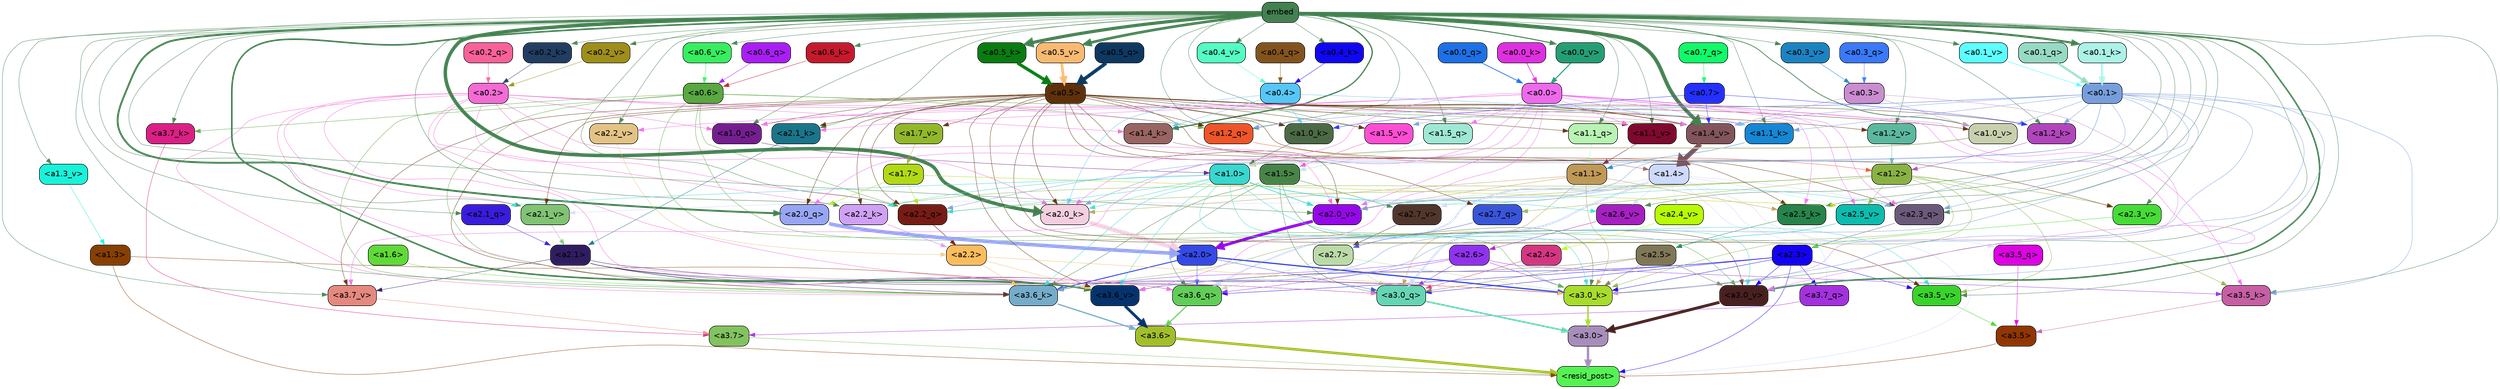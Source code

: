 strict digraph "" {
	graph [bgcolor=transparent,
		layout=dot,
		overlap=false,
		splines=true
	];
	"<a3.7>"	[color=black,
		fillcolor="#82c25f",
		fontname=Helvetica,
		shape=box,
		style="filled, rounded"];
	"<resid_post>"	[color=black,
		fillcolor="#55f254",
		fontname=Helvetica,
		shape=box,
		style="filled, rounded"];
	"<a3.7>" -> "<resid_post>"	[color="#82c25f",
		penwidth=0.6239100098609924];
	"<a3.6>"	[color=black,
		fillcolor="#a2be2a",
		fontname=Helvetica,
		shape=box,
		style="filled, rounded"];
	"<a3.6>" -> "<resid_post>"	[color="#a2be2a",
		penwidth=4.569062113761902];
	"<a3.5>"	[color=black,
		fillcolor="#903602",
		fontname=Helvetica,
		shape=box,
		style="filled, rounded"];
	"<a3.5>" -> "<resid_post>"	[color="#903602",
		penwidth=0.6];
	"<a3.0>"	[color=black,
		fillcolor="#a78eba",
		fontname=Helvetica,
		shape=box,
		style="filled, rounded"];
	"<a3.0>" -> "<resid_post>"	[color="#a78eba",
		penwidth=4.283544182777405];
	"<a2.3>"	[color=black,
		fillcolor="#1402f2",
		fontname=Helvetica,
		shape=box,
		style="filled, rounded"];
	"<a2.3>" -> "<resid_post>"	[color="#1402f2",
		penwidth=0.6];
	"<a3.7_q>"	[color=black,
		fillcolor="#a331dd",
		fontname=Helvetica,
		shape=box,
		style="filled, rounded"];
	"<a2.3>" -> "<a3.7_q>"	[color="#1402f2",
		penwidth=0.6];
	"<a3.6_q>"	[color=black,
		fillcolor="#61ce57",
		fontname=Helvetica,
		shape=box,
		style="filled, rounded"];
	"<a2.3>" -> "<a3.6_q>"	[color="#1402f2",
		penwidth=0.6];
	"<a3.0_q>"	[color=black,
		fillcolor="#66d5b4",
		fontname=Helvetica,
		shape=box,
		style="filled, rounded"];
	"<a2.3>" -> "<a3.0_q>"	[color="#1402f2",
		penwidth=0.6];
	"<a3.0_k>"	[color=black,
		fillcolor="#a8dc2c",
		fontname=Helvetica,
		shape=box,
		style="filled, rounded"];
	"<a2.3>" -> "<a3.0_k>"	[color="#1402f2",
		penwidth=0.6];
	"<a3.6_v>"	[color=black,
		fillcolor="#06336d",
		fontname=Helvetica,
		shape=box,
		style="filled, rounded"];
	"<a2.3>" -> "<a3.6_v>"	[color="#1402f2",
		penwidth=0.6];
	"<a3.5_v>"	[color=black,
		fillcolor="#39d42b",
		fontname=Helvetica,
		shape=box,
		style="filled, rounded"];
	"<a2.3>" -> "<a3.5_v>"	[color="#1402f2",
		penwidth=0.6];
	"<a3.0_v>"	[color=black,
		fillcolor="#482020",
		fontname=Helvetica,
		shape=box,
		style="filled, rounded"];
	"<a2.3>" -> "<a3.0_v>"	[color="#1402f2",
		penwidth=0.6];
	"<a1.4>"	[color=black,
		fillcolor="#ced9fe",
		fontname=Helvetica,
		shape=box,
		style="filled, rounded"];
	"<a1.4>" -> "<resid_post>"	[color="#ced9fe",
		penwidth=0.6];
	"<a1.4>" -> "<a3.7_q>"	[color="#ced9fe",
		penwidth=0.6];
	"<a1.4>" -> "<a3.6_q>"	[color="#ced9fe",
		penwidth=2.7934007048606873];
	"<a3.5_q>"	[color=black,
		fillcolor="#dd03e2",
		fontname=Helvetica,
		shape=box,
		style="filled, rounded"];
	"<a1.4>" -> "<a3.5_q>"	[color="#ced9fe",
		penwidth=0.6];
	"<a1.4>" -> "<a3.0_q>"	[color="#ced9fe",
		penwidth=3.340754985809326];
	"<a2.3_q>"	[color=black,
		fillcolor="#6b5979",
		fontname=Helvetica,
		shape=box,
		style="filled, rounded"];
	"<a1.4>" -> "<a2.3_q>"	[color="#ced9fe",
		penwidth=0.6];
	"<a2.7_v>"	[color=black,
		fillcolor="#51362c",
		fontname=Helvetica,
		shape=box,
		style="filled, rounded"];
	"<a1.4>" -> "<a2.7_v>"	[color="#ced9fe",
		penwidth=0.6];
	"<a2.6_v>"	[color=black,
		fillcolor="#a61fc1",
		fontname=Helvetica,
		shape=box,
		style="filled, rounded"];
	"<a1.4>" -> "<a2.6_v>"	[color="#ced9fe",
		penwidth=0.6];
	"<a2.5_v>"	[color=black,
		fillcolor="#0cbcae",
		fontname=Helvetica,
		shape=box,
		style="filled, rounded"];
	"<a1.4>" -> "<a2.5_v>"	[color="#ced9fe",
		penwidth=0.6];
	"<a2.4_v>"	[color=black,
		fillcolor="#b7fc02",
		fontname=Helvetica,
		shape=box,
		style="filled, rounded"];
	"<a1.4>" -> "<a2.4_v>"	[color="#ced9fe",
		penwidth=0.6];
	"<a2.1_v>"	[color=black,
		fillcolor="#80c373",
		fontname=Helvetica,
		shape=box,
		style="filled, rounded"];
	"<a1.4>" -> "<a2.1_v>"	[color="#ced9fe",
		penwidth=0.6];
	"<a2.0_v>"	[color=black,
		fillcolor="#9508e9",
		fontname=Helvetica,
		shape=box,
		style="filled, rounded"];
	"<a1.4>" -> "<a2.0_v>"	[color="#ced9fe",
		penwidth=2.268759250640869];
	"<a1.3>"	[color=black,
		fillcolor="#873f03",
		fontname=Helvetica,
		shape=box,
		style="filled, rounded"];
	"<a1.3>" -> "<resid_post>"	[color="#873f03",
		penwidth=0.6];
	"<a1.3>" -> "<a3.6_v>"	[color="#873f03",
		penwidth=0.6];
	"<a3.7_q>" -> "<a3.7>"	[color="#a331dd",
		penwidth=0.6];
	"<a3.6_q>" -> "<a3.6>"	[color="#61ce57",
		penwidth=2.0347584784030914];
	"<a3.5_q>" -> "<a3.5>"	[color="#dd03e2",
		penwidth=0.6];
	"<a3.0_q>" -> "<a3.0>"	[color="#66d5b4",
		penwidth=2.8635367155075073];
	"<a3.7_k>"	[color=black,
		fillcolor="#db1f85",
		fontname=Helvetica,
		shape=box,
		style="filled, rounded"];
	"<a3.7_k>" -> "<a3.7>"	[color="#db1f85",
		penwidth=0.6];
	"<a3.6_k>"	[color=black,
		fillcolor="#75acc9",
		fontname=Helvetica,
		shape=box,
		style="filled, rounded"];
	"<a3.6_k>" -> "<a3.6>"	[color="#75acc9",
		penwidth=2.1760786175727844];
	"<a3.5_k>"	[color=black,
		fillcolor="#c65fa3",
		fontname=Helvetica,
		shape=box,
		style="filled, rounded"];
	"<a3.5_k>" -> "<a3.5>"	[color="#c65fa3",
		penwidth=0.6];
	"<a3.0_k>" -> "<a3.0>"	[color="#a8dc2c",
		penwidth=2.632905662059784];
	"<a3.7_v>"	[color=black,
		fillcolor="#e5897f",
		fontname=Helvetica,
		shape=box,
		style="filled, rounded"];
	"<a3.7_v>" -> "<a3.7>"	[color="#e5897f",
		penwidth=0.6];
	"<a3.6_v>" -> "<a3.6>"	[color="#06336d",
		penwidth=4.981305837631226];
	"<a3.5_v>" -> "<a3.5>"	[color="#39d42b",
		penwidth=0.6];
	"<a3.0_v>" -> "<a3.0>"	[color="#482020",
		penwidth=5.168330669403076];
	"<a2.7>"	[color=black,
		fillcolor="#bbdaa8",
		fontname=Helvetica,
		shape=box,
		style="filled, rounded"];
	"<a2.7>" -> "<a3.6_q>"	[color="#bbdaa8",
		penwidth=0.6];
	"<a2.7>" -> "<a3.0_q>"	[color="#bbdaa8",
		penwidth=0.6];
	"<a2.7>" -> "<a3.0_k>"	[color="#bbdaa8",
		penwidth=0.6];
	"<a2.6>"	[color=black,
		fillcolor="#9032ed",
		fontname=Helvetica,
		shape=box,
		style="filled, rounded"];
	"<a2.6>" -> "<a3.6_q>"	[color="#9032ed",
		penwidth=0.6];
	"<a2.6>" -> "<a3.0_q>"	[color="#9032ed",
		penwidth=0.6];
	"<a2.6>" -> "<a3.6_k>"	[color="#9032ed",
		penwidth=0.6];
	"<a2.6>" -> "<a3.5_k>"	[color="#9032ed",
		penwidth=0.6];
	"<a2.6>" -> "<a3.0_k>"	[color="#9032ed",
		penwidth=0.6];
	"<a2.1>"	[color=black,
		fillcolor="#301d61",
		fontname=Helvetica,
		shape=box,
		style="filled, rounded"];
	"<a2.1>" -> "<a3.6_q>"	[color="#301d61",
		penwidth=0.6];
	"<a2.1>" -> "<a3.0_q>"	[color="#301d61",
		penwidth=0.6];
	"<a2.1>" -> "<a3.6_k>"	[color="#301d61",
		penwidth=0.6];
	"<a2.1>" -> "<a3.0_k>"	[color="#301d61",
		penwidth=0.6];
	"<a2.1>" -> "<a3.7_v>"	[color="#301d61",
		penwidth=0.6];
	"<a2.1>" -> "<a3.6_v>"	[color="#301d61",
		penwidth=0.6];
	"<a2.0>"	[color=black,
		fillcolor="#3449e6",
		fontname=Helvetica,
		shape=box,
		style="filled, rounded"];
	"<a2.0>" -> "<a3.6_q>"	[color="#3449e6",
		penwidth=0.6];
	"<a2.0>" -> "<a3.0_q>"	[color="#3449e6",
		penwidth=0.6];
	"<a2.0>" -> "<a3.6_k>"	[color="#3449e6",
		penwidth=1.6382827460765839];
	"<a2.0>" -> "<a3.0_k>"	[color="#3449e6",
		penwidth=2.161143198609352];
	"<a1.5>"	[color=black,
		fillcolor="#488449",
		fontname=Helvetica,
		shape=box,
		style="filled, rounded"];
	"<a1.5>" -> "<a3.6_q>"	[color="#488449",
		penwidth=0.6];
	"<a1.5>" -> "<a3.0_q>"	[color="#488449",
		penwidth=0.6];
	"<a1.5>" -> "<a3.6_k>"	[color="#488449",
		penwidth=0.6];
	"<a1.5>" -> "<a3.0_k>"	[color="#488449",
		penwidth=0.6];
	"<a1.5>" -> "<a2.7_v>"	[color="#488449",
		penwidth=0.6];
	"<a0.2>"	[color=black,
		fillcolor="#f36bd3",
		fontname=Helvetica,
		shape=box,
		style="filled, rounded"];
	"<a0.2>" -> "<a3.6_q>"	[color="#f36bd3",
		penwidth=0.6];
	"<a0.2>" -> "<a3.0_q>"	[color="#f36bd3",
		penwidth=0.6];
	"<a0.2>" -> "<a3.6_k>"	[color="#f36bd3",
		penwidth=0.6];
	"<a0.2>" -> "<a3.0_k>"	[color="#f36bd3",
		penwidth=0.6];
	"<a2.2_q>"	[color=black,
		fillcolor="#761c15",
		fontname=Helvetica,
		shape=box,
		style="filled, rounded"];
	"<a0.2>" -> "<a2.2_q>"	[color="#f36bd3",
		penwidth=0.6];
	"<a2.2_k>"	[color=black,
		fillcolor="#cfa1f4",
		fontname=Helvetica,
		shape=box,
		style="filled, rounded"];
	"<a0.2>" -> "<a2.2_k>"	[color="#f36bd3",
		penwidth=0.6];
	"<a2.0_k>"	[color=black,
		fillcolor="#f3cedf",
		fontname=Helvetica,
		shape=box,
		style="filled, rounded"];
	"<a0.2>" -> "<a2.0_k>"	[color="#f36bd3",
		penwidth=0.6];
	"<a0.2>" -> "<a2.1_v>"	[color="#f36bd3",
		penwidth=0.6];
	"<a0.2>" -> "<a2.0_v>"	[color="#f36bd3",
		penwidth=0.6];
	"<a1.2_q>"	[color=black,
		fillcolor="#ee5528",
		fontname=Helvetica,
		shape=box,
		style="filled, rounded"];
	"<a0.2>" -> "<a1.2_q>"	[color="#f36bd3",
		penwidth=0.6];
	"<a1.0_q>"	[color=black,
		fillcolor="#741e8f",
		fontname=Helvetica,
		shape=box,
		style="filled, rounded"];
	"<a0.2>" -> "<a1.0_q>"	[color="#f36bd3",
		penwidth=0.6];
	"<a1.4_k>"	[color=black,
		fillcolor="#996462",
		fontname=Helvetica,
		shape=box,
		style="filled, rounded"];
	"<a0.2>" -> "<a1.4_k>"	[color="#f36bd3",
		penwidth=0.6];
	"<a1.4_v>"	[color=black,
		fillcolor="#82545c",
		fontname=Helvetica,
		shape=box,
		style="filled, rounded"];
	"<a0.2>" -> "<a1.4_v>"	[color="#f36bd3",
		penwidth=0.6];
	"<a2.5>"	[color=black,
		fillcolor="#807757",
		fontname=Helvetica,
		shape=box,
		style="filled, rounded"];
	"<a2.5>" -> "<a3.0_q>"	[color="#807757",
		penwidth=0.6];
	"<a2.5>" -> "<a3.0_k>"	[color="#807757",
		penwidth=0.6];
	"<a2.5>" -> "<a3.6_v>"	[color="#807757",
		penwidth=0.6];
	"<a2.5>" -> "<a3.0_v>"	[color="#807757",
		penwidth=0.6];
	"<a2.4>"	[color=black,
		fillcolor="#d43681",
		fontname=Helvetica,
		shape=box,
		style="filled, rounded"];
	"<a2.4>" -> "<a3.0_q>"	[color="#d43681",
		penwidth=0.6];
	"<a1.1>"	[color=black,
		fillcolor="#bf9957",
		fontname=Helvetica,
		shape=box,
		style="filled, rounded"];
	"<a1.1>" -> "<a3.0_q>"	[color="#bf9957",
		penwidth=0.6];
	"<a1.1>" -> "<a3.0_k>"	[color="#bf9957",
		penwidth=0.6];
	"<a2.5_k>"	[color=black,
		fillcolor="#26844b",
		fontname=Helvetica,
		shape=box,
		style="filled, rounded"];
	"<a1.1>" -> "<a2.5_k>"	[color="#bf9957",
		penwidth=0.6];
	"<a1.1>" -> "<a2.0_k>"	[color="#bf9957",
		penwidth=0.6];
	"<a1.1>" -> "<a2.0_v>"	[color="#bf9957",
		penwidth=0.6];
	"<a0.6>"	[color=black,
		fillcolor="#59a841",
		fontname=Helvetica,
		shape=box,
		style="filled, rounded"];
	"<a0.6>" -> "<a3.7_k>"	[color="#59a841",
		penwidth=0.6];
	"<a0.6>" -> "<a3.6_k>"	[color="#59a841",
		penwidth=0.6];
	"<a0.6>" -> "<a3.0_k>"	[color="#59a841",
		penwidth=0.6];
	"<a0.6>" -> "<a3.6_v>"	[color="#59a841",
		penwidth=0.6];
	"<a0.6>" -> "<a3.0_v>"	[color="#59a841",
		penwidth=0.6];
	"<a0.6>" -> "<a2.2_q>"	[color="#59a841",
		penwidth=0.6];
	"<a0.6>" -> "<a1.2_q>"	[color="#59a841",
		penwidth=0.6];
	"<a0.6>" -> "<a1.4_v>"	[color="#59a841",
		penwidth=0.6];
	embed	[color=black,
		fillcolor="#438150",
		fontname=Helvetica,
		shape=box,
		style="filled, rounded"];
	embed -> "<a3.7_k>"	[color="#438150",
		penwidth=0.6];
	embed -> "<a3.6_k>"	[color="#438150",
		penwidth=0.6];
	embed -> "<a3.5_k>"	[color="#438150",
		penwidth=0.6];
	embed -> "<a3.0_k>"	[color="#438150",
		penwidth=0.6];
	embed -> "<a3.7_v>"	[color="#438150",
		penwidth=0.6];
	embed -> "<a3.6_v>"	[color="#438150",
		penwidth=2.7825746536254883];
	embed -> "<a3.5_v>"	[color="#438150",
		penwidth=0.6];
	embed -> "<a3.0_v>"	[color="#438150",
		penwidth=2.6950180530548096];
	embed -> "<a2.3_q>"	[color="#438150",
		penwidth=0.6];
	embed -> "<a2.2_q>"	[color="#438150",
		penwidth=0.6];
	"<a2.1_q>"	[color=black,
		fillcolor="#391cdc",
		fontname=Helvetica,
		shape=box,
		style="filled, rounded"];
	embed -> "<a2.1_q>"	[color="#438150",
		penwidth=0.6];
	"<a2.0_q>"	[color=black,
		fillcolor="#98a5f4",
		fontname=Helvetica,
		shape=box,
		style="filled, rounded"];
	embed -> "<a2.0_q>"	[color="#438150",
		penwidth=3.305941343307495];
	embed -> "<a2.5_k>"	[color="#438150",
		penwidth=0.6];
	embed -> "<a2.2_k>"	[color="#438150",
		penwidth=0.6698317527770996];
	"<a2.1_k>"	[color=black,
		fillcolor="#19758a",
		fontname=Helvetica,
		shape=box,
		style="filled, rounded"];
	embed -> "<a2.1_k>"	[color="#438150",
		penwidth=0.6];
	embed -> "<a2.0_k>"	[color="#438150",
		penwidth=6.12570995092392];
	embed -> "<a2.6_v>"	[color="#438150",
		penwidth=0.6];
	embed -> "<a2.5_v>"	[color="#438150",
		penwidth=0.6];
	"<a2.3_v>"	[color=black,
		fillcolor="#45dc36",
		fontname=Helvetica,
		shape=box,
		style="filled, rounded"];
	embed -> "<a2.3_v>"	[color="#438150",
		penwidth=0.6];
	"<a2.2_v>"	[color=black,
		fillcolor="#e3c385",
		fontname=Helvetica,
		shape=box,
		style="filled, rounded"];
	embed -> "<a2.2_v>"	[color="#438150",
		penwidth=0.6];
	embed -> "<a2.1_v>"	[color="#438150",
		penwidth=0.6];
	embed -> "<a2.0_v>"	[color="#438150",
		penwidth=0.6];
	"<a1.5_q>"	[color=black,
		fillcolor="#9ee8d4",
		fontname=Helvetica,
		shape=box,
		style="filled, rounded"];
	embed -> "<a1.5_q>"	[color="#438150",
		penwidth=0.6];
	embed -> "<a1.2_q>"	[color="#438150",
		penwidth=0.6087074279785156];
	"<a1.1_q>"	[color=black,
		fillcolor="#b8f3b3",
		fontname=Helvetica,
		shape=box,
		style="filled, rounded"];
	embed -> "<a1.1_q>"	[color="#438150",
		penwidth=0.6];
	embed -> "<a1.0_q>"	[color="#438150",
		penwidth=0.6];
	embed -> "<a1.4_k>"	[color="#438150",
		penwidth=2.1858973503112793];
	"<a1.2_k>"	[color=black,
		fillcolor="#b145bc",
		fontname=Helvetica,
		shape=box,
		style="filled, rounded"];
	embed -> "<a1.2_k>"	[color="#438150",
		penwidth=0.6];
	"<a1.1_k>"	[color=black,
		fillcolor="#1587d5",
		fontname=Helvetica,
		shape=box,
		style="filled, rounded"];
	embed -> "<a1.1_k>"	[color="#438150",
		penwidth=0.6];
	"<a1.0_k>"	[color=black,
		fillcolor="#4c6945",
		fontname=Helvetica,
		shape=box,
		style="filled, rounded"];
	embed -> "<a1.0_k>"	[color="#438150",
		penwidth=0.6];
	"<a1.5_v>"	[color=black,
		fillcolor="#fe4dd4",
		fontname=Helvetica,
		shape=box,
		style="filled, rounded"];
	embed -> "<a1.5_v>"	[color="#438150",
		penwidth=0.6];
	embed -> "<a1.4_v>"	[color="#438150",
		penwidth=6.590077131986618];
	"<a1.3_v>"	[color=black,
		fillcolor="#19f2da",
		fontname=Helvetica,
		shape=box,
		style="filled, rounded"];
	embed -> "<a1.3_v>"	[color="#438150",
		penwidth=0.6];
	"<a1.2_v>"	[color=black,
		fillcolor="#5bb89e",
		fontname=Helvetica,
		shape=box,
		style="filled, rounded"];
	embed -> "<a1.2_v>"	[color="#438150",
		penwidth=0.6];
	"<a1.1_v>"	[color=black,
		fillcolor="#7f092f",
		fontname=Helvetica,
		shape=box,
		style="filled, rounded"];
	embed -> "<a1.1_v>"	[color="#438150",
		penwidth=0.6];
	"<a1.0_v>"	[color=black,
		fillcolor="#c8cfae",
		fontname=Helvetica,
		shape=box,
		style="filled, rounded"];
	embed -> "<a1.0_v>"	[color="#438150",
		penwidth=1.2076449394226074];
	"<a0.6_k>"	[color=black,
		fillcolor="#c6192d",
		fontname=Helvetica,
		shape=box,
		style="filled, rounded"];
	embed -> "<a0.6_k>"	[color="#438150",
		penwidth=0.6];
	"<a0.5_k>"	[color=black,
		fillcolor="#087c11",
		fontname=Helvetica,
		shape=box,
		style="filled, rounded"];
	embed -> "<a0.5_k>"	[color="#438150",
		penwidth=5.610821008682251];
	"<a0.4_k>"	[color=black,
		fillcolor="#1007f3",
		fontname=Helvetica,
		shape=box,
		style="filled, rounded"];
	embed -> "<a0.4_k>"	[color="#438150",
		penwidth=0.6];
	"<a0.2_k>"	[color=black,
		fillcolor="#213d62",
		fontname=Helvetica,
		shape=box,
		style="filled, rounded"];
	embed -> "<a0.2_k>"	[color="#438150",
		penwidth=0.6];
	"<a0.1_k>"	[color=black,
		fillcolor="#abf2e7",
		fontname=Helvetica,
		shape=box,
		style="filled, rounded"];
	embed -> "<a0.1_k>"	[color="#438150",
		penwidth=3.7429871559143066];
	"<a0.6_v>"	[color=black,
		fillcolor="#36ee5f",
		fontname=Helvetica,
		shape=box,
		style="filled, rounded"];
	embed -> "<a0.6_v>"	[color="#438150",
		penwidth=0.6];
	"<a0.5_v>"	[color=black,
		fillcolor="#f8ba72",
		fontname=Helvetica,
		shape=box,
		style="filled, rounded"];
	embed -> "<a0.5_v>"	[color="#438150",
		penwidth=4.663905620574951];
	"<a0.4_v>"	[color=black,
		fillcolor="#54fcc3",
		fontname=Helvetica,
		shape=box,
		style="filled, rounded"];
	embed -> "<a0.4_v>"	[color="#438150",
		penwidth=0.6];
	"<a0.3_v>"	[color=black,
		fillcolor="#1b83c2",
		fontname=Helvetica,
		shape=box,
		style="filled, rounded"];
	embed -> "<a0.3_v>"	[color="#438150",
		penwidth=0.6];
	"<a0.2_v>"	[color=black,
		fillcolor="#9e8e1a",
		fontname=Helvetica,
		shape=box,
		style="filled, rounded"];
	embed -> "<a0.2_v>"	[color="#438150",
		penwidth=0.6];
	"<a0.1_v>"	[color=black,
		fillcolor="#5cffff",
		fontname=Helvetica,
		shape=box,
		style="filled, rounded"];
	embed -> "<a0.1_v>"	[color="#438150",
		penwidth=0.8192043304443359];
	"<a0.0_v>"	[color=black,
		fillcolor="#249e74",
		fontname=Helvetica,
		shape=box,
		style="filled, rounded"];
	embed -> "<a0.0_v>"	[color="#438150",
		penwidth=1.706191062927246];
	"<a2.2>"	[color=black,
		fillcolor="#fabc5d",
		fontname=Helvetica,
		shape=box,
		style="filled, rounded"];
	"<a2.2>" -> "<a3.6_k>"	[color="#fabc5d",
		penwidth=0.6];
	"<a2.2>" -> "<a3.0_k>"	[color="#fabc5d",
		penwidth=0.6];
	"<a2.2>" -> "<a3.6_v>"	[color="#fabc5d",
		penwidth=0.6];
	"<a1.6>"	[color=black,
		fillcolor="#5fda38",
		fontname=Helvetica,
		shape=box,
		style="filled, rounded"];
	"<a1.6>" -> "<a3.6_k>"	[color="#5fda38",
		penwidth=0.6];
	"<a1.2>"	[color=black,
		fillcolor="#89b243",
		fontname=Helvetica,
		shape=box,
		style="filled, rounded"];
	"<a1.2>" -> "<a3.6_k>"	[color="#89b243",
		penwidth=0.6];
	"<a1.2>" -> "<a3.5_k>"	[color="#89b243",
		penwidth=0.6];
	"<a1.2>" -> "<a3.0_k>"	[color="#89b243",
		penwidth=0.6];
	"<a1.2>" -> "<a3.5_v>"	[color="#89b243",
		penwidth=0.6];
	"<a2.7_q>"	[color=black,
		fillcolor="#3955da",
		fontname=Helvetica,
		shape=box,
		style="filled, rounded"];
	"<a1.2>" -> "<a2.7_q>"	[color="#89b243",
		penwidth=0.6];
	"<a1.2>" -> "<a2.2_q>"	[color="#89b243",
		penwidth=0.6];
	"<a1.2>" -> "<a2.2_k>"	[color="#89b243",
		penwidth=0.6];
	"<a1.2>" -> "<a2.5_v>"	[color="#89b243",
		penwidth=0.6];
	"<a1.2>" -> "<a2.3_v>"	[color="#89b243",
		penwidth=0.6];
	"<a1.2>" -> "<a2.0_v>"	[color="#89b243",
		penwidth=0.6];
	"<a1.0>"	[color=black,
		fillcolor="#39d7cf",
		fontname=Helvetica,
		shape=box,
		style="filled, rounded"];
	"<a1.0>" -> "<a3.6_k>"	[color="#39d7cf",
		penwidth=0.6];
	"<a1.0>" -> "<a3.0_k>"	[color="#39d7cf",
		penwidth=0.6];
	"<a1.0>" -> "<a3.6_v>"	[color="#39d7cf",
		penwidth=0.6];
	"<a1.0>" -> "<a3.5_v>"	[color="#39d7cf",
		penwidth=0.6];
	"<a1.0>" -> "<a3.0_v>"	[color="#39d7cf",
		penwidth=0.6];
	"<a1.0>" -> "<a2.3_q>"	[color="#39d7cf",
		penwidth=0.6];
	"<a1.0>" -> "<a2.2_q>"	[color="#39d7cf",
		penwidth=0.6];
	"<a1.0>" -> "<a2.1_q>"	[color="#39d7cf",
		penwidth=0.6];
	"<a1.0>" -> "<a2.2_k>"	[color="#39d7cf",
		penwidth=0.6];
	"<a1.0>" -> "<a2.0_k>"	[color="#39d7cf",
		penwidth=0.6];
	"<a1.0>" -> "<a2.6_v>"	[color="#39d7cf",
		penwidth=0.6];
	"<a1.0>" -> "<a2.0_v>"	[color="#39d7cf",
		penwidth=1.2213096618652344];
	"<a0.5>"	[color=black,
		fillcolor="#5f310b",
		fontname=Helvetica,
		shape=box,
		style="filled, rounded"];
	"<a0.5>" -> "<a3.6_k>"	[color="#5f310b",
		penwidth=0.6];
	"<a0.5>" -> "<a3.7_v>"	[color="#5f310b",
		penwidth=0.6];
	"<a0.5>" -> "<a3.6_v>"	[color="#5f310b",
		penwidth=0.6];
	"<a0.5>" -> "<a3.5_v>"	[color="#5f310b",
		penwidth=0.6];
	"<a0.5>" -> "<a3.0_v>"	[color="#5f310b",
		penwidth=0.6];
	"<a0.5>" -> "<a2.7_q>"	[color="#5f310b",
		penwidth=0.6];
	"<a0.5>" -> "<a2.3_q>"	[color="#5f310b",
		penwidth=0.6];
	"<a0.5>" -> "<a2.2_q>"	[color="#5f310b",
		penwidth=0.6];
	"<a0.5>" -> "<a2.0_q>"	[color="#5f310b",
		penwidth=0.6];
	"<a0.5>" -> "<a2.5_k>"	[color="#5f310b",
		penwidth=0.6];
	"<a0.5>" -> "<a2.2_k>"	[color="#5f310b",
		penwidth=0.6];
	"<a0.5>" -> "<a2.1_k>"	[color="#5f310b",
		penwidth=0.6];
	"<a0.5>" -> "<a2.0_k>"	[color="#5f310b",
		penwidth=0.6900839805603027];
	"<a0.5>" -> "<a2.3_v>"	[color="#5f310b",
		penwidth=0.6];
	"<a0.5>" -> "<a2.1_v>"	[color="#5f310b",
		penwidth=0.6];
	"<a0.5>" -> "<a2.0_v>"	[color="#5f310b",
		penwidth=0.6];
	"<a0.5>" -> "<a1.2_q>"	[color="#5f310b",
		penwidth=0.6];
	"<a0.5>" -> "<a1.1_q>"	[color="#5f310b",
		penwidth=0.6];
	"<a0.5>" -> "<a1.0_q>"	[color="#5f310b",
		penwidth=0.6];
	"<a0.5>" -> "<a1.2_k>"	[color="#5f310b",
		penwidth=0.6];
	"<a0.5>" -> "<a1.1_k>"	[color="#5f310b",
		penwidth=0.6];
	"<a0.5>" -> "<a1.0_k>"	[color="#5f310b",
		penwidth=0.6];
	"<a1.7_v>"	[color=black,
		fillcolor="#92b829",
		fontname=Helvetica,
		shape=box,
		style="filled, rounded"];
	"<a0.5>" -> "<a1.7_v>"	[color="#5f310b",
		penwidth=0.6];
	"<a0.5>" -> "<a1.5_v>"	[color="#5f310b",
		penwidth=0.6];
	"<a0.5>" -> "<a1.4_v>"	[color="#5f310b",
		penwidth=0.9985027313232422];
	"<a0.5>" -> "<a1.2_v>"	[color="#5f310b",
		penwidth=0.6];
	"<a0.5>" -> "<a1.1_v>"	[color="#5f310b",
		penwidth=0.6];
	"<a0.5>" -> "<a1.0_v>"	[color="#5f310b",
		penwidth=0.6];
	"<a0.1>"	[color=black,
		fillcolor="#779edc",
		fontname=Helvetica,
		shape=box,
		style="filled, rounded"];
	"<a0.1>" -> "<a3.6_k>"	[color="#779edc",
		penwidth=0.6];
	"<a0.1>" -> "<a3.5_k>"	[color="#779edc",
		penwidth=0.6];
	"<a0.1>" -> "<a3.0_k>"	[color="#779edc",
		penwidth=0.6];
	"<a0.1>" -> "<a3.6_v>"	[color="#779edc",
		penwidth=0.6];
	"<a0.1>" -> "<a3.0_v>"	[color="#779edc",
		penwidth=0.6];
	"<a0.1>" -> "<a2.3_q>"	[color="#779edc",
		penwidth=0.6];
	"<a0.1>" -> "<a2.2_q>"	[color="#779edc",
		penwidth=0.6];
	"<a0.1>" -> "<a2.0_k>"	[color="#779edc",
		penwidth=0.6];
	"<a0.1>" -> "<a2.5_v>"	[color="#779edc",
		penwidth=0.6];
	"<a0.1>" -> "<a2.0_v>"	[color="#779edc",
		penwidth=0.6];
	"<a0.1>" -> "<a1.2_q>"	[color="#779edc",
		penwidth=0.6218185424804688];
	"<a0.1>" -> "<a1.2_k>"	[color="#779edc",
		penwidth=0.6];
	"<a0.1>" -> "<a1.1_k>"	[color="#779edc",
		penwidth=0.6];
	"<a0.1>" -> "<a1.5_v>"	[color="#779edc",
		penwidth=0.6];
	"<a0.1>" -> "<a1.4_v>"	[color="#779edc",
		penwidth=0.6];
	"<a0.1>" -> "<a1.0_v>"	[color="#779edc",
		penwidth=0.6];
	"<a0.0>"	[color=black,
		fillcolor="#ed6aec",
		fontname=Helvetica,
		shape=box,
		style="filled, rounded"];
	"<a0.0>" -> "<a3.5_k>"	[color="#ed6aec",
		penwidth=0.6];
	"<a0.0>" -> "<a3.7_v>"	[color="#ed6aec",
		penwidth=0.6];
	"<a0.0>" -> "<a3.6_v>"	[color="#ed6aec",
		penwidth=0.6];
	"<a0.0>" -> "<a3.0_v>"	[color="#ed6aec",
		penwidth=0.6];
	"<a0.0>" -> "<a2.3_q>"	[color="#ed6aec",
		penwidth=0.6];
	"<a0.0>" -> "<a2.0_q>"	[color="#ed6aec",
		penwidth=0.6];
	"<a0.0>" -> "<a2.5_k>"	[color="#ed6aec",
		penwidth=0.6];
	"<a0.0>" -> "<a2.1_k>"	[color="#ed6aec",
		penwidth=0.6];
	"<a0.0>" -> "<a2.0_k>"	[color="#ed6aec",
		penwidth=0.6];
	"<a0.0>" -> "<a2.5_v>"	[color="#ed6aec",
		penwidth=0.6];
	"<a0.0>" -> "<a2.2_v>"	[color="#ed6aec",
		penwidth=0.6];
	"<a0.0>" -> "<a2.0_v>"	[color="#ed6aec",
		penwidth=0.6];
	"<a0.0>" -> "<a1.5_q>"	[color="#ed6aec",
		penwidth=0.6];
	"<a0.0>" -> "<a1.0_q>"	[color="#ed6aec",
		penwidth=0.6];
	"<a0.0>" -> "<a1.1_k>"	[color="#ed6aec",
		penwidth=0.6];
	"<a0.0>" -> "<a1.4_v>"	[color="#ed6aec",
		penwidth=0.6];
	"<a0.0>" -> "<a1.1_v>"	[color="#ed6aec",
		penwidth=0.6];
	"<a0.3>"	[color=black,
		fillcolor="#ca8dd0",
		fontname=Helvetica,
		shape=box,
		style="filled, rounded"];
	"<a0.3>" -> "<a3.0_k>"	[color="#ca8dd0",
		penwidth=0.6];
	"<a0.3>" -> "<a1.4_v>"	[color="#ca8dd0",
		penwidth=0.6];
	"<a0.3>" -> "<a1.0_v>"	[color="#ca8dd0",
		penwidth=0.6];
	"<a2.7_q>" -> "<a2.7>"	[color="#3955da",
		penwidth=0.6];
	"<a2.3_q>" -> "<a2.3>"	[color="#6b5979",
		penwidth=0.6];
	"<a2.2_q>" -> "<a2.2>"	[color="#761c15",
		penwidth=0.7553567886352539];
	"<a2.1_q>" -> "<a2.1>"	[color="#391cdc",
		penwidth=0.6];
	"<a2.0_q>" -> "<a2.0>"	[color="#98a5f4",
		penwidth=6.256794691085815];
	"<a2.5_k>" -> "<a2.5>"	[color="#26844b",
		penwidth=0.6];
	"<a2.2_k>" -> "<a2.2>"	[color="#cfa1f4",
		penwidth=0.8854708671569824];
	"<a2.1_k>" -> "<a2.1>"	[color="#19758a",
		penwidth=0.6];
	"<a2.0_k>" -> "<a2.0>"	[color="#f3cedf",
		penwidth=7.231504917144775];
	"<a2.7_v>" -> "<a2.7>"	[color="#51362c",
		penwidth=0.6];
	"<a2.6_v>" -> "<a2.6>"	[color="#a61fc1",
		penwidth=0.6];
	"<a2.5_v>" -> "<a2.5>"	[color="#0cbcae",
		penwidth=0.6];
	"<a2.4_v>" -> "<a2.4>"	[color="#b7fc02",
		penwidth=0.6];
	"<a2.3_v>" -> "<a2.3>"	[color="#45dc36",
		penwidth=0.6];
	"<a2.2_v>" -> "<a2.2>"	[color="#e3c385",
		penwidth=0.6];
	"<a2.1_v>" -> "<a2.1>"	[color="#80c373",
		penwidth=0.6];
	"<a2.0_v>" -> "<a2.0>"	[color="#9508e9",
		penwidth=5.231471925973892];
	"<a1.7>"	[color=black,
		fillcolor="#b1d916",
		fontname=Helvetica,
		shape=box,
		style="filled, rounded"];
	"<a1.7>" -> "<a2.2_q>"	[color="#b1d916",
		penwidth=0.6];
	"<a1.7>" -> "<a2.0_q>"	[color="#b1d916",
		penwidth=0.6];
	"<a1.7>" -> "<a2.5_v>"	[color="#b1d916",
		penwidth=0.6];
	"<a0.4>"	[color=black,
		fillcolor="#56c7f6",
		fontname=Helvetica,
		shape=box,
		style="filled, rounded"];
	"<a0.4>" -> "<a2.0_k>"	[color="#56c7f6",
		penwidth=0.6];
	"<a0.4>" -> "<a1.4_k>"	[color="#56c7f6",
		penwidth=0.6];
	"<a0.4>" -> "<a1.1_k>"	[color="#56c7f6",
		penwidth=0.6];
	"<a0.4>" -> "<a1.0_k>"	[color="#56c7f6",
		penwidth=0.6];
	"<a1.5_q>" -> "<a1.5>"	[color="#9ee8d4",
		penwidth=0.6];
	"<a1.2_q>" -> "<a1.2>"	[color="#ee5528",
		penwidth=0.6];
	"<a1.1_q>" -> "<a1.1>"	[color="#b8f3b3",
		penwidth=0.6];
	"<a1.0_q>" -> "<a1.0>"	[color="#741e8f",
		penwidth=0.6];
	"<a1.4_k>" -> "<a1.4>"	[color="#996462",
		penwidth=0.6];
	"<a1.2_k>" -> "<a1.2>"	[color="#b145bc",
		penwidth=0.6];
	"<a1.1_k>" -> "<a1.1>"	[color="#1587d5",
		penwidth=0.6];
	"<a1.0_k>" -> "<a1.0>"	[color="#4c6945",
		penwidth=0.6];
	"<a1.7_v>" -> "<a1.7>"	[color="#92b829",
		penwidth=0.6];
	"<a1.5_v>" -> "<a1.5>"	[color="#fe4dd4",
		penwidth=0.6];
	"<a1.4_v>" -> "<a1.4>"	[color="#82545c",
		penwidth=8.36684274673462];
	"<a1.3_v>" -> "<a1.3>"	[color="#19f2da",
		penwidth=0.6];
	"<a1.2_v>" -> "<a1.2>"	[color="#5bb89e",
		penwidth=0.6];
	"<a1.1_v>" -> "<a1.1>"	[color="#7f092f",
		penwidth=0.6];
	"<a1.0_v>" -> "<a1.0>"	[color="#c8cfae",
		penwidth=1.9665732383728027];
	"<a0.7>"	[color=black,
		fillcolor="#2530ff",
		fontname=Helvetica,
		shape=box,
		style="filled, rounded"];
	"<a0.7>" -> "<a1.2_k>"	[color="#2530ff",
		penwidth=0.6];
	"<a0.7>" -> "<a1.0_k>"	[color="#2530ff",
		penwidth=0.6];
	"<a0.7>" -> "<a1.4_v>"	[color="#2530ff",
		penwidth=0.6];
	"<a0.7_q>"	[color=black,
		fillcolor="#11fa69",
		fontname=Helvetica,
		shape=box,
		style="filled, rounded"];
	"<a0.7_q>" -> "<a0.7>"	[color="#11fa69",
		penwidth=0.6];
	"<a0.6_q>"	[color=black,
		fillcolor="#ab1df5",
		fontname=Helvetica,
		shape=box,
		style="filled, rounded"];
	"<a0.6_q>" -> "<a0.6>"	[color="#ab1df5",
		penwidth=0.6];
	"<a0.5_q>"	[color=black,
		fillcolor="#0d3861",
		fontname=Helvetica,
		shape=box,
		style="filled, rounded"];
	"<a0.5_q>" -> "<a0.5>"	[color="#0d3861",
		penwidth=6.156635046005249];
	"<a0.4_q>"	[color=black,
		fillcolor="#83531e",
		fontname=Helvetica,
		shape=box,
		style="filled, rounded"];
	"<a0.4_q>" -> "<a0.4>"	[color="#83531e",
		penwidth=0.6];
	"<a0.3_q>"	[color=black,
		fillcolor="#3979fa",
		fontname=Helvetica,
		shape=box,
		style="filled, rounded"];
	"<a0.3_q>" -> "<a0.3>"	[color="#3979fa",
		penwidth=0.6];
	"<a0.2_q>"	[color=black,
		fillcolor="#f96199",
		fontname=Helvetica,
		shape=box,
		style="filled, rounded"];
	"<a0.2_q>" -> "<a0.2>"	[color="#f96199",
		penwidth=0.6];
	"<a0.1_q>"	[color=black,
		fillcolor="#96dac3",
		fontname=Helvetica,
		shape=box,
		style="filled, rounded"];
	"<a0.1_q>" -> "<a0.1>"	[color="#96dac3",
		penwidth=3.795884132385254];
	"<a0.0_q>"	[color=black,
		fillcolor="#1d70e5",
		fontname=Helvetica,
		shape=box,
		style="filled, rounded"];
	"<a0.0_q>" -> "<a0.0>"	[color="#1d70e5",
		penwidth=1.2393803596496582];
	"<a0.6_k>" -> "<a0.6>"	[color="#c6192d",
		penwidth=0.6];
	"<a0.5_k>" -> "<a0.5>"	[color="#087c11",
		penwidth=5.603226900100708];
	"<a0.4_k>" -> "<a0.4>"	[color="#1007f3",
		penwidth=0.6];
	"<a0.2_k>" -> "<a0.2>"	[color="#213d62",
		penwidth=0.6];
	"<a0.1_k>" -> "<a0.1>"	[color="#abf2e7",
		penwidth=3.7429747581481934];
	"<a0.0_k>"	[color=black,
		fillcolor="#de30e1",
		fontname=Helvetica,
		shape=box,
		style="filled, rounded"];
	"<a0.0_k>" -> "<a0.0>"	[color="#de30e1",
		penwidth=1.106727123260498];
	"<a0.6_v>" -> "<a0.6>"	[color="#36ee5f",
		penwidth=0.6];
	"<a0.5_v>" -> "<a0.5>"	[color="#f8ba72",
		penwidth=4.667354106903076];
	"<a0.4_v>" -> "<a0.4>"	[color="#54fcc3",
		penwidth=0.6];
	"<a0.3_v>" -> "<a0.3>"	[color="#1b83c2",
		penwidth=0.6];
	"<a0.2_v>" -> "<a0.2>"	[color="#9e8e1a",
		penwidth=0.6];
	"<a0.1_v>" -> "<a0.1>"	[color="#5cffff",
		penwidth=0.8298110961914062];
	"<a0.0_v>" -> "<a0.0>"	[color="#249e74",
		penwidth=1.7084956169128418];
}
